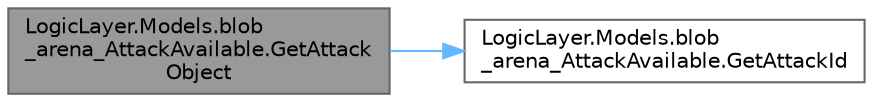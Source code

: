 digraph "LogicLayer.Models.blob_arena_AttackAvailable.GetAttackObject"
{
 // LATEX_PDF_SIZE
  bgcolor="transparent";
  edge [fontname=Helvetica,fontsize=10,labelfontname=Helvetica,labelfontsize=10];
  node [fontname=Helvetica,fontsize=10,shape=box,height=0.2,width=0.4];
  rankdir="LR";
  Node1 [id="Node000001",label="LogicLayer.Models.blob\l_arena_AttackAvailable.GetAttack\lObject",height=0.2,width=0.4,color="gray40", fillcolor="grey60", style="filled", fontcolor="black",tooltip="Retrieves the IAttack."];
  Node1 -> Node2 [id="edge1_Node000001_Node000002",color="steelblue1",style="solid",tooltip=" "];
  Node2 [id="Node000002",label="LogicLayer.Models.blob\l_arena_AttackAvailable.GetAttackId",height=0.2,width=0.4,color="grey40", fillcolor="white", style="filled",URL="$class_logic_layer_1_1_models_1_1blob__arena___attack_available.html#a2fc349a73019c7c2695a8b0f00af2189",tooltip="Retrieves the attack ID."];
}
